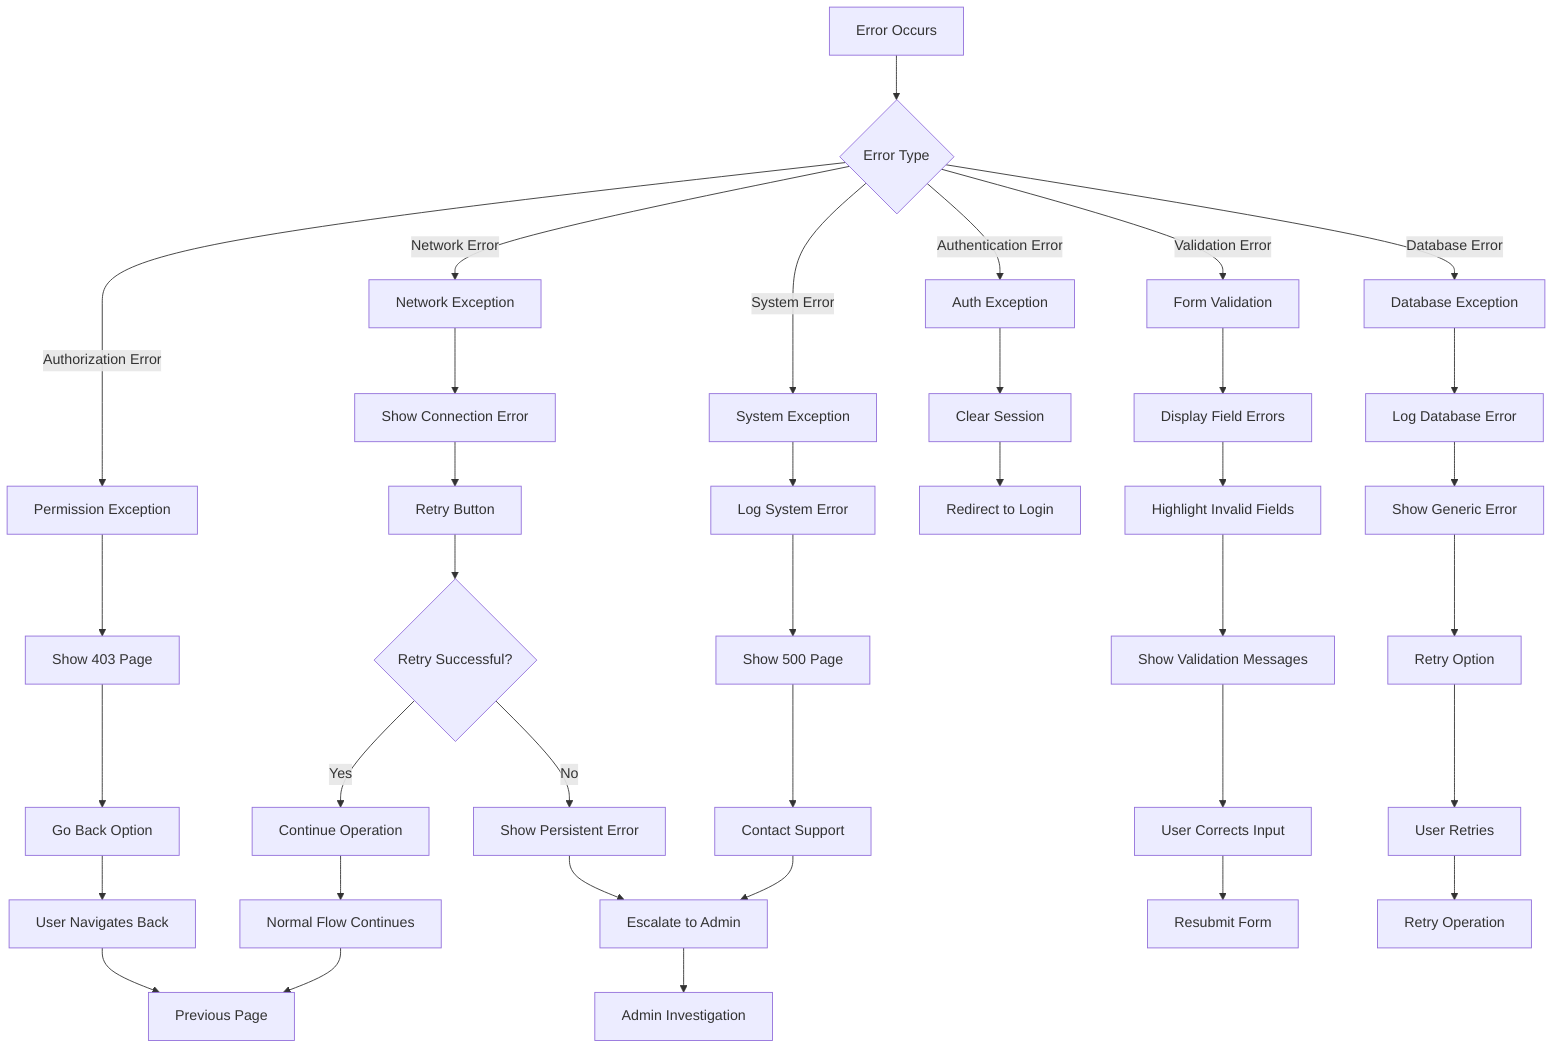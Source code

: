 graph TD
    A[Error Occurs] --> B{Error Type}
    
    B -->|Validation Error| C[Form Validation]
    B -->|Database Error| D[Database Exception]
    B -->|Authentication Error| E[Auth Exception]
    B -->|Authorization Error| F[Permission Exception]
    B -->|Network Error| G[Network Exception]
    B -->|System Error| H[System Exception]
    
    C --> I[Display Field Errors]
    I --> J[Highlight Invalid Fields]
    J --> K[Show Validation Messages]
    
    D --> L[Log Database Error]
    L --> M[Show Generic Error]
    M --> N[Retry Option]
    
    E --> O[Clear Session]
    O --> P[Redirect to Login]
    
    F --> Q[Show 403 Page]
    Q --> R[Go Back Option]
    
    G --> S[Show Connection Error]
    S --> T[Retry Button]
    T --> U{Retry Successful?}
    U -->|Yes| V[Continue Operation]
    U -->|No| W[Show Persistent Error]
    
    H --> X[Log System Error]
    X --> Y[Show 500 Page]
    Y --> Z[Contact Support]
    
    K --> AA[User Corrects Input]
    N --> BB[User Retries]
    R --> CC[User Navigates Back]
    V --> DD[Normal Flow Continues]
    W --> EE[Escalate to Admin]
    Z --> EE
    
    AA --> FF[Resubmit Form]
    BB --> GG[Retry Operation]
    CC --> HH[Previous Page]
    DD --> HH
    EE --> II[Admin Investigation]